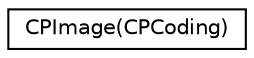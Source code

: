 digraph "Graphical Class Hierarchy"
{
  edge [fontname="Helvetica",fontsize="10",labelfontname="Helvetica",labelfontsize="10"];
  node [fontname="Helvetica",fontsize="10",shape=record];
  rankdir="LR";
  Node1 [label="CPImage(CPCoding)",height=0.2,width=0.4,color="black", fillcolor="white", style="filled",URL="$category_c_p_image_07_c_p_coding_08.html"];
}
